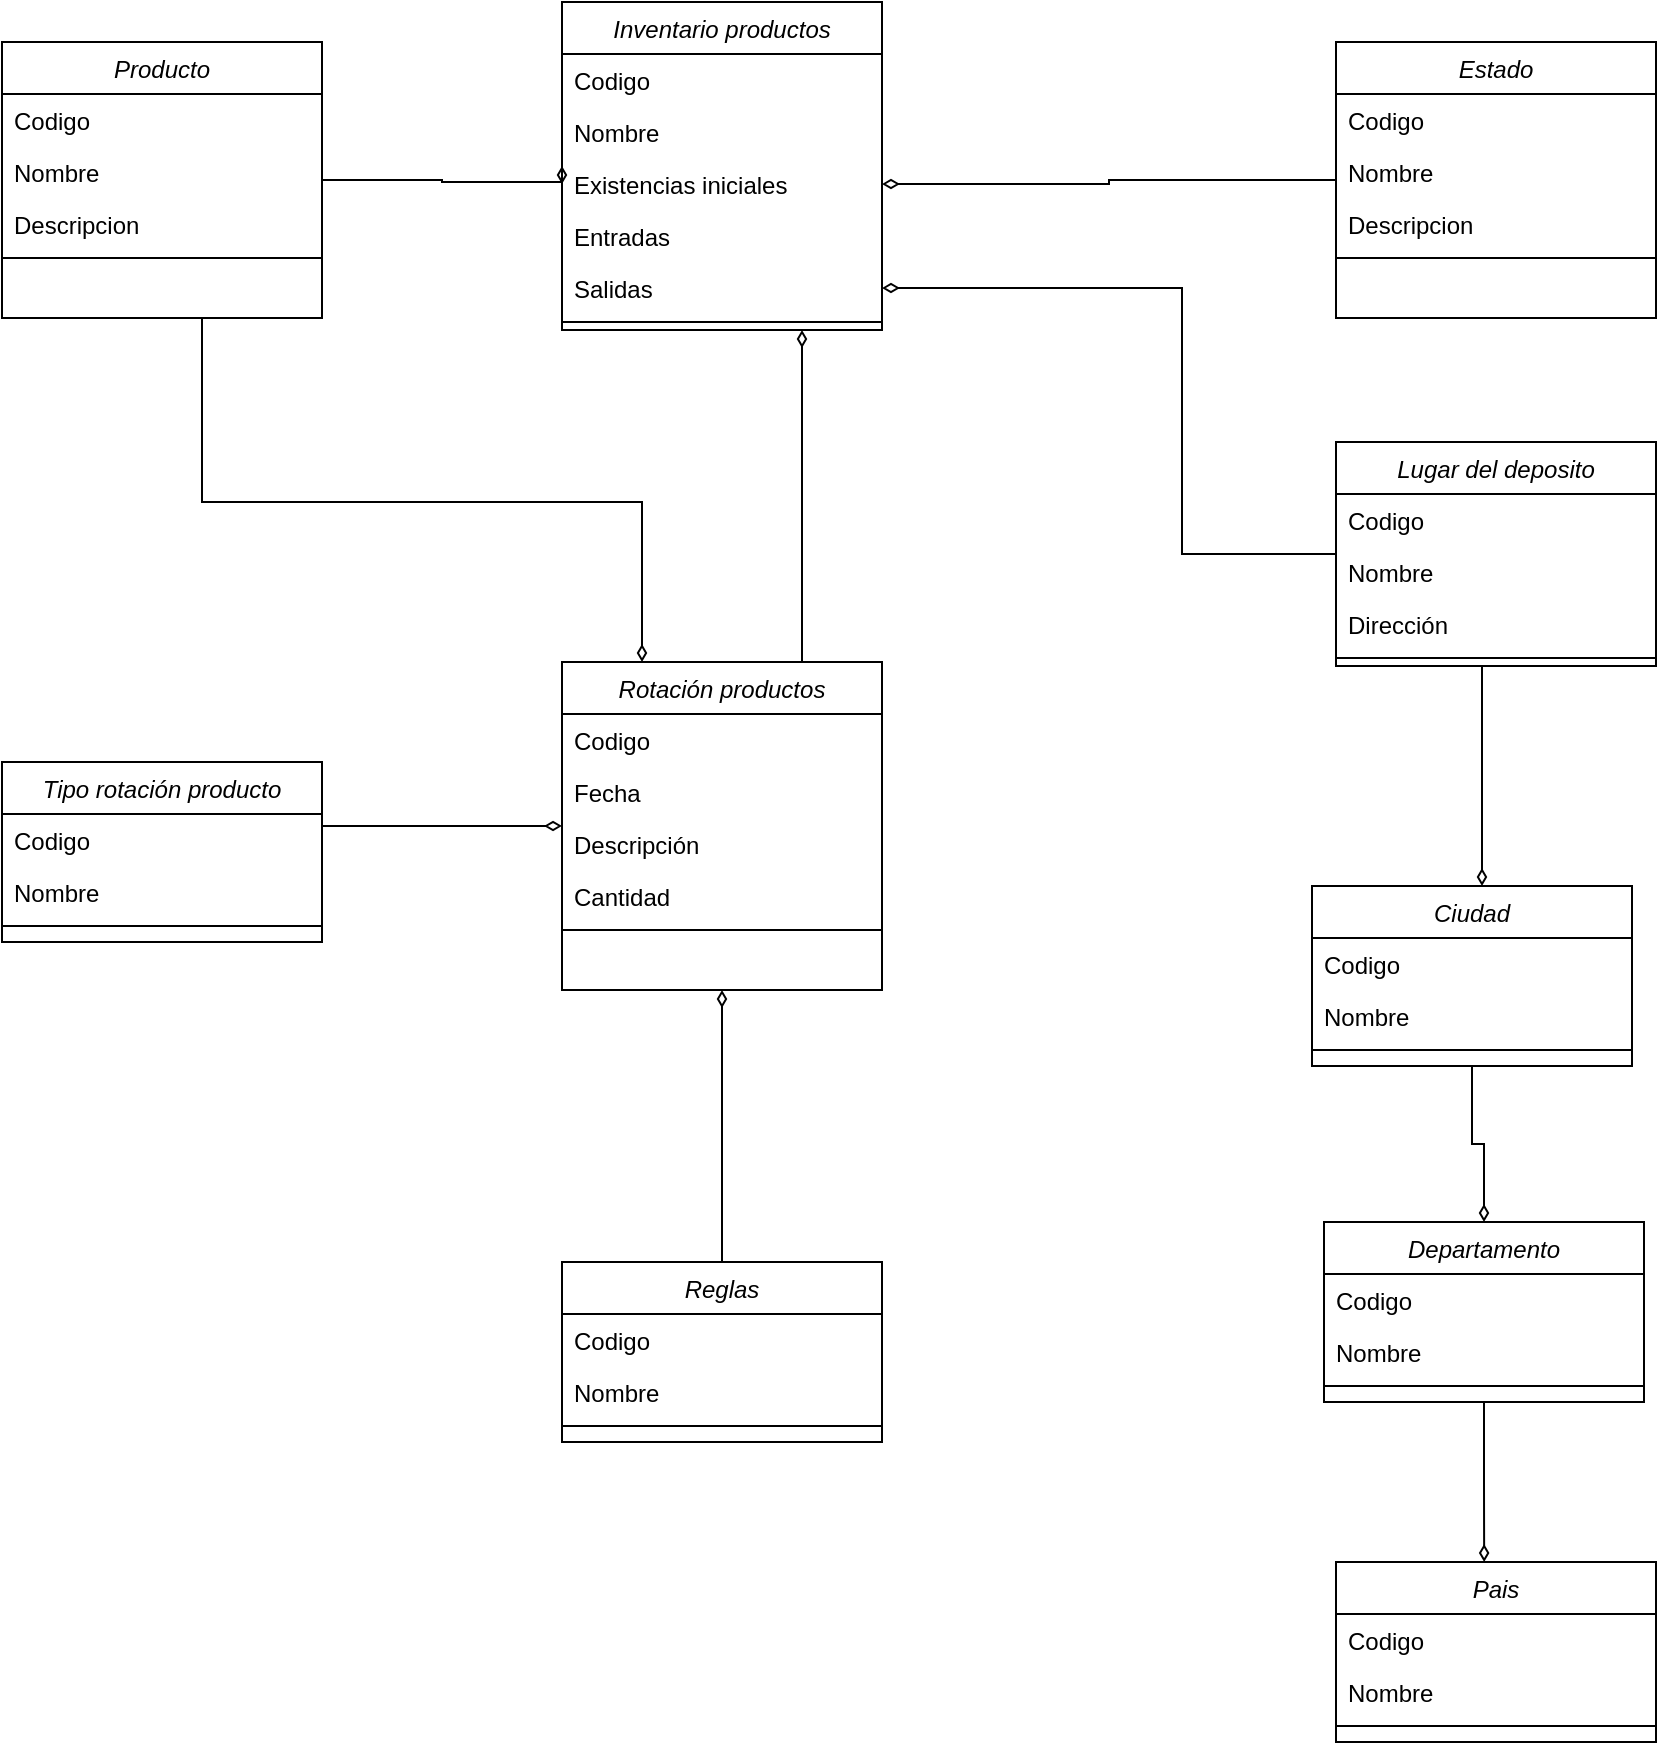 <mxfile version="20.2.7" type="github">
  <diagram id="C5RBs43oDa-KdzZeNtuy" name="Page-1">
    <mxGraphModel dx="1422" dy="786" grid="1" gridSize="10" guides="1" tooltips="1" connect="1" arrows="1" fold="1" page="1" pageScale="1" pageWidth="827" pageHeight="1169" math="0" shadow="0">
      <root>
        <mxCell id="WIyWlLk6GJQsqaUBKTNV-0" />
        <mxCell id="WIyWlLk6GJQsqaUBKTNV-1" parent="WIyWlLk6GJQsqaUBKTNV-0" />
        <mxCell id="MxCLA6IZUCIFPsz1tJCg-51" style="edgeStyle=orthogonalEdgeStyle;rounded=0;orthogonalLoop=1;jettySize=auto;html=1;entryX=0;entryY=0.5;entryDx=0;entryDy=0;endArrow=diamondThin;endFill=0;" edge="1" parent="WIyWlLk6GJQsqaUBKTNV-1" source="zkfFHV4jXpPFQw0GAbJ--0" target="MxCLA6IZUCIFPsz1tJCg-46">
          <mxGeometry relative="1" as="geometry">
            <Array as="points">
              <mxPoint x="220" y="449" />
              <mxPoint x="220" y="450" />
            </Array>
          </mxGeometry>
        </mxCell>
        <mxCell id="MxCLA6IZUCIFPsz1tJCg-52" style="edgeStyle=orthogonalEdgeStyle;rounded=0;orthogonalLoop=1;jettySize=auto;html=1;endArrow=diamondThin;endFill=0;" edge="1" parent="WIyWlLk6GJQsqaUBKTNV-1" source="zkfFHV4jXpPFQw0GAbJ--0" target="MxCLA6IZUCIFPsz1tJCg-15">
          <mxGeometry relative="1" as="geometry">
            <Array as="points">
              <mxPoint x="100" y="610" />
              <mxPoint x="320" y="610" />
            </Array>
          </mxGeometry>
        </mxCell>
        <mxCell id="zkfFHV4jXpPFQw0GAbJ--0" value="Producto" style="swimlane;fontStyle=2;align=center;verticalAlign=top;childLayout=stackLayout;horizontal=1;startSize=26;horizontalStack=0;resizeParent=1;resizeLast=0;collapsible=1;marginBottom=0;rounded=0;shadow=0;strokeWidth=1;" parent="WIyWlLk6GJQsqaUBKTNV-1" vertex="1">
          <mxGeometry y="380" width="160" height="138" as="geometry">
            <mxRectangle x="230" y="140" width="160" height="26" as="alternateBounds" />
          </mxGeometry>
        </mxCell>
        <mxCell id="zkfFHV4jXpPFQw0GAbJ--1" value="Codigo" style="text;align=left;verticalAlign=top;spacingLeft=4;spacingRight=4;overflow=hidden;rotatable=0;points=[[0,0.5],[1,0.5]];portConstraint=eastwest;" parent="zkfFHV4jXpPFQw0GAbJ--0" vertex="1">
          <mxGeometry y="26" width="160" height="26" as="geometry" />
        </mxCell>
        <mxCell id="zkfFHV4jXpPFQw0GAbJ--2" value="Nombre" style="text;align=left;verticalAlign=top;spacingLeft=4;spacingRight=4;overflow=hidden;rotatable=0;points=[[0,0.5],[1,0.5]];portConstraint=eastwest;rounded=0;shadow=0;html=0;" parent="zkfFHV4jXpPFQw0GAbJ--0" vertex="1">
          <mxGeometry y="52" width="160" height="26" as="geometry" />
        </mxCell>
        <mxCell id="zkfFHV4jXpPFQw0GAbJ--3" value="Descripcion" style="text;align=left;verticalAlign=top;spacingLeft=4;spacingRight=4;overflow=hidden;rotatable=0;points=[[0,0.5],[1,0.5]];portConstraint=eastwest;rounded=0;shadow=0;html=0;" parent="zkfFHV4jXpPFQw0GAbJ--0" vertex="1">
          <mxGeometry y="78" width="160" height="26" as="geometry" />
        </mxCell>
        <mxCell id="zkfFHV4jXpPFQw0GAbJ--4" value="" style="line;html=1;strokeWidth=1;align=left;verticalAlign=middle;spacingTop=-1;spacingLeft=3;spacingRight=3;rotatable=0;labelPosition=right;points=[];portConstraint=eastwest;" parent="zkfFHV4jXpPFQw0GAbJ--0" vertex="1">
          <mxGeometry y="104" width="160" height="8" as="geometry" />
        </mxCell>
        <mxCell id="MxCLA6IZUCIFPsz1tJCg-49" style="edgeStyle=orthogonalEdgeStyle;rounded=0;orthogonalLoop=1;jettySize=auto;html=1;entryX=1;entryY=0.5;entryDx=0;entryDy=0;endArrow=diamondThin;endFill=0;" edge="1" parent="WIyWlLk6GJQsqaUBKTNV-1" source="EfOnppjBUupVwu2yH1FR-80" target="MxCLA6IZUCIFPsz1tJCg-46">
          <mxGeometry relative="1" as="geometry" />
        </mxCell>
        <mxCell id="EfOnppjBUupVwu2yH1FR-80" value="Estado" style="swimlane;fontStyle=2;align=center;verticalAlign=top;childLayout=stackLayout;horizontal=1;startSize=26;horizontalStack=0;resizeParent=1;resizeLast=0;collapsible=1;marginBottom=0;rounded=0;shadow=0;strokeWidth=1;" parent="WIyWlLk6GJQsqaUBKTNV-1" vertex="1">
          <mxGeometry x="667" y="380" width="160" height="138" as="geometry">
            <mxRectangle x="230" y="140" width="160" height="26" as="alternateBounds" />
          </mxGeometry>
        </mxCell>
        <mxCell id="EfOnppjBUupVwu2yH1FR-81" value="Codigo" style="text;align=left;verticalAlign=top;spacingLeft=4;spacingRight=4;overflow=hidden;rotatable=0;points=[[0,0.5],[1,0.5]];portConstraint=eastwest;" parent="EfOnppjBUupVwu2yH1FR-80" vertex="1">
          <mxGeometry y="26" width="160" height="26" as="geometry" />
        </mxCell>
        <mxCell id="EfOnppjBUupVwu2yH1FR-82" value="Nombre" style="text;align=left;verticalAlign=top;spacingLeft=4;spacingRight=4;overflow=hidden;rotatable=0;points=[[0,0.5],[1,0.5]];portConstraint=eastwest;rounded=0;shadow=0;html=0;" parent="EfOnppjBUupVwu2yH1FR-80" vertex="1">
          <mxGeometry y="52" width="160" height="26" as="geometry" />
        </mxCell>
        <mxCell id="EfOnppjBUupVwu2yH1FR-83" value="Descripcion" style="text;align=left;verticalAlign=top;spacingLeft=4;spacingRight=4;overflow=hidden;rotatable=0;points=[[0,0.5],[1,0.5]];portConstraint=eastwest;rounded=0;shadow=0;html=0;" parent="EfOnppjBUupVwu2yH1FR-80" vertex="1">
          <mxGeometry y="78" width="160" height="26" as="geometry" />
        </mxCell>
        <mxCell id="EfOnppjBUupVwu2yH1FR-84" value="" style="line;html=1;strokeWidth=1;align=left;verticalAlign=middle;spacingTop=-1;spacingLeft=3;spacingRight=3;rotatable=0;labelPosition=right;points=[];portConstraint=eastwest;" parent="EfOnppjBUupVwu2yH1FR-80" vertex="1">
          <mxGeometry y="104" width="160" height="8" as="geometry" />
        </mxCell>
        <mxCell id="EfOnppjBUupVwu2yH1FR-85" value="Pais" style="swimlane;fontStyle=2;align=center;verticalAlign=top;childLayout=stackLayout;horizontal=1;startSize=26;horizontalStack=0;resizeParent=1;resizeLast=0;collapsible=1;marginBottom=0;rounded=0;shadow=0;strokeWidth=1;" parent="WIyWlLk6GJQsqaUBKTNV-1" vertex="1">
          <mxGeometry x="667" y="1140" width="160" height="90" as="geometry">
            <mxRectangle x="230" y="140" width="160" height="26" as="alternateBounds" />
          </mxGeometry>
        </mxCell>
        <mxCell id="EfOnppjBUupVwu2yH1FR-86" value="Codigo" style="text;align=left;verticalAlign=top;spacingLeft=4;spacingRight=4;overflow=hidden;rotatable=0;points=[[0,0.5],[1,0.5]];portConstraint=eastwest;" parent="EfOnppjBUupVwu2yH1FR-85" vertex="1">
          <mxGeometry y="26" width="160" height="26" as="geometry" />
        </mxCell>
        <mxCell id="EfOnppjBUupVwu2yH1FR-87" value="Nombre" style="text;align=left;verticalAlign=top;spacingLeft=4;spacingRight=4;overflow=hidden;rotatable=0;points=[[0,0.5],[1,0.5]];portConstraint=eastwest;rounded=0;shadow=0;html=0;" parent="EfOnppjBUupVwu2yH1FR-85" vertex="1">
          <mxGeometry y="52" width="160" height="26" as="geometry" />
        </mxCell>
        <mxCell id="EfOnppjBUupVwu2yH1FR-89" value="" style="line;html=1;strokeWidth=1;align=left;verticalAlign=middle;spacingTop=-1;spacingLeft=3;spacingRight=3;rotatable=0;labelPosition=right;points=[];portConstraint=eastwest;" parent="EfOnppjBUupVwu2yH1FR-85" vertex="1">
          <mxGeometry y="78" width="160" height="8" as="geometry" />
        </mxCell>
        <mxCell id="MxCLA6IZUCIFPsz1tJCg-41" style="edgeStyle=orthogonalEdgeStyle;rounded=0;orthogonalLoop=1;jettySize=auto;html=1;entryX=0.463;entryY=0;entryDx=0;entryDy=0;entryPerimeter=0;endArrow=diamondThin;endFill=0;" edge="1" parent="WIyWlLk6GJQsqaUBKTNV-1" source="EfOnppjBUupVwu2yH1FR-90" target="EfOnppjBUupVwu2yH1FR-85">
          <mxGeometry relative="1" as="geometry" />
        </mxCell>
        <mxCell id="EfOnppjBUupVwu2yH1FR-90" value="Departamento" style="swimlane;fontStyle=2;align=center;verticalAlign=top;childLayout=stackLayout;horizontal=1;startSize=26;horizontalStack=0;resizeParent=1;resizeLast=0;collapsible=1;marginBottom=0;rounded=0;shadow=0;strokeWidth=1;" parent="WIyWlLk6GJQsqaUBKTNV-1" vertex="1">
          <mxGeometry x="661" y="970" width="160" height="90" as="geometry">
            <mxRectangle x="230" y="140" width="160" height="26" as="alternateBounds" />
          </mxGeometry>
        </mxCell>
        <mxCell id="EfOnppjBUupVwu2yH1FR-91" value="Codigo" style="text;align=left;verticalAlign=top;spacingLeft=4;spacingRight=4;overflow=hidden;rotatable=0;points=[[0,0.5],[1,0.5]];portConstraint=eastwest;" parent="EfOnppjBUupVwu2yH1FR-90" vertex="1">
          <mxGeometry y="26" width="160" height="26" as="geometry" />
        </mxCell>
        <mxCell id="EfOnppjBUupVwu2yH1FR-92" value="Nombre" style="text;align=left;verticalAlign=top;spacingLeft=4;spacingRight=4;overflow=hidden;rotatable=0;points=[[0,0.5],[1,0.5]];portConstraint=eastwest;rounded=0;shadow=0;html=0;" parent="EfOnppjBUupVwu2yH1FR-90" vertex="1">
          <mxGeometry y="52" width="160" height="26" as="geometry" />
        </mxCell>
        <mxCell id="EfOnppjBUupVwu2yH1FR-94" value="" style="line;html=1;strokeWidth=1;align=left;verticalAlign=middle;spacingTop=-1;spacingLeft=3;spacingRight=3;rotatable=0;labelPosition=right;points=[];portConstraint=eastwest;" parent="EfOnppjBUupVwu2yH1FR-90" vertex="1">
          <mxGeometry y="78" width="160" height="8" as="geometry" />
        </mxCell>
        <mxCell id="MxCLA6IZUCIFPsz1tJCg-40" style="edgeStyle=orthogonalEdgeStyle;rounded=0;orthogonalLoop=1;jettySize=auto;html=1;entryX=0.5;entryY=0;entryDx=0;entryDy=0;endArrow=diamondThin;endFill=0;" edge="1" parent="WIyWlLk6GJQsqaUBKTNV-1" source="MxCLA6IZUCIFPsz1tJCg-0" target="EfOnppjBUupVwu2yH1FR-90">
          <mxGeometry relative="1" as="geometry" />
        </mxCell>
        <mxCell id="MxCLA6IZUCIFPsz1tJCg-0" value="Ciudad" style="swimlane;fontStyle=2;align=center;verticalAlign=top;childLayout=stackLayout;horizontal=1;startSize=26;horizontalStack=0;resizeParent=1;resizeLast=0;collapsible=1;marginBottom=0;rounded=0;shadow=0;strokeWidth=1;" vertex="1" parent="WIyWlLk6GJQsqaUBKTNV-1">
          <mxGeometry x="655" y="802" width="160" height="90" as="geometry">
            <mxRectangle x="230" y="140" width="160" height="26" as="alternateBounds" />
          </mxGeometry>
        </mxCell>
        <mxCell id="MxCLA6IZUCIFPsz1tJCg-1" value="Codigo" style="text;align=left;verticalAlign=top;spacingLeft=4;spacingRight=4;overflow=hidden;rotatable=0;points=[[0,0.5],[1,0.5]];portConstraint=eastwest;" vertex="1" parent="MxCLA6IZUCIFPsz1tJCg-0">
          <mxGeometry y="26" width="160" height="26" as="geometry" />
        </mxCell>
        <mxCell id="MxCLA6IZUCIFPsz1tJCg-2" value="Nombre" style="text;align=left;verticalAlign=top;spacingLeft=4;spacingRight=4;overflow=hidden;rotatable=0;points=[[0,0.5],[1,0.5]];portConstraint=eastwest;rounded=0;shadow=0;html=0;" vertex="1" parent="MxCLA6IZUCIFPsz1tJCg-0">
          <mxGeometry y="52" width="160" height="26" as="geometry" />
        </mxCell>
        <mxCell id="MxCLA6IZUCIFPsz1tJCg-3" value="" style="line;html=1;strokeWidth=1;align=left;verticalAlign=middle;spacingTop=-1;spacingLeft=3;spacingRight=3;rotatable=0;labelPosition=right;points=[];portConstraint=eastwest;" vertex="1" parent="MxCLA6IZUCIFPsz1tJCg-0">
          <mxGeometry y="78" width="160" height="8" as="geometry" />
        </mxCell>
        <mxCell id="MxCLA6IZUCIFPsz1tJCg-39" style="edgeStyle=orthogonalEdgeStyle;rounded=0;orthogonalLoop=1;jettySize=auto;html=1;endArrow=diamondThin;endFill=0;" edge="1" parent="WIyWlLk6GJQsqaUBKTNV-1" source="MxCLA6IZUCIFPsz1tJCg-5">
          <mxGeometry relative="1" as="geometry">
            <mxPoint x="740" y="802" as="targetPoint" />
            <Array as="points">
              <mxPoint x="740" y="802" />
            </Array>
          </mxGeometry>
        </mxCell>
        <mxCell id="MxCLA6IZUCIFPsz1tJCg-50" style="edgeStyle=orthogonalEdgeStyle;rounded=0;orthogonalLoop=1;jettySize=auto;html=1;endArrow=diamondThin;endFill=0;" edge="1" parent="WIyWlLk6GJQsqaUBKTNV-1" source="MxCLA6IZUCIFPsz1tJCg-5" target="MxCLA6IZUCIFPsz1tJCg-47">
          <mxGeometry relative="1" as="geometry">
            <Array as="points">
              <mxPoint x="590" y="636" />
              <mxPoint x="590" y="503" />
            </Array>
          </mxGeometry>
        </mxCell>
        <mxCell id="MxCLA6IZUCIFPsz1tJCg-5" value="Lugar del deposito" style="swimlane;fontStyle=2;align=center;verticalAlign=top;childLayout=stackLayout;horizontal=1;startSize=26;horizontalStack=0;resizeParent=1;resizeLast=0;collapsible=1;marginBottom=0;rounded=0;shadow=0;strokeWidth=1;" vertex="1" parent="WIyWlLk6GJQsqaUBKTNV-1">
          <mxGeometry x="667" y="580" width="160" height="112" as="geometry">
            <mxRectangle x="230" y="140" width="160" height="26" as="alternateBounds" />
          </mxGeometry>
        </mxCell>
        <mxCell id="MxCLA6IZUCIFPsz1tJCg-6" value="Codigo" style="text;align=left;verticalAlign=top;spacingLeft=4;spacingRight=4;overflow=hidden;rotatable=0;points=[[0,0.5],[1,0.5]];portConstraint=eastwest;" vertex="1" parent="MxCLA6IZUCIFPsz1tJCg-5">
          <mxGeometry y="26" width="160" height="26" as="geometry" />
        </mxCell>
        <mxCell id="MxCLA6IZUCIFPsz1tJCg-7" value="Nombre" style="text;align=left;verticalAlign=top;spacingLeft=4;spacingRight=4;overflow=hidden;rotatable=0;points=[[0,0.5],[1,0.5]];portConstraint=eastwest;rounded=0;shadow=0;html=0;" vertex="1" parent="MxCLA6IZUCIFPsz1tJCg-5">
          <mxGeometry y="52" width="160" height="26" as="geometry" />
        </mxCell>
        <mxCell id="MxCLA6IZUCIFPsz1tJCg-9" value="Dirección" style="text;align=left;verticalAlign=top;spacingLeft=4;spacingRight=4;overflow=hidden;rotatable=0;points=[[0,0.5],[1,0.5]];portConstraint=eastwest;rounded=0;shadow=0;html=0;" vertex="1" parent="MxCLA6IZUCIFPsz1tJCg-5">
          <mxGeometry y="78" width="160" height="26" as="geometry" />
        </mxCell>
        <mxCell id="MxCLA6IZUCIFPsz1tJCg-8" value="" style="line;html=1;strokeWidth=1;align=left;verticalAlign=middle;spacingTop=-1;spacingLeft=3;spacingRight=3;rotatable=0;labelPosition=right;points=[];portConstraint=eastwest;" vertex="1" parent="MxCLA6IZUCIFPsz1tJCg-5">
          <mxGeometry y="104" width="160" height="8" as="geometry" />
        </mxCell>
        <mxCell id="MxCLA6IZUCIFPsz1tJCg-42" style="edgeStyle=orthogonalEdgeStyle;rounded=0;orthogonalLoop=1;jettySize=auto;html=1;entryX=0.5;entryY=1;entryDx=0;entryDy=0;endArrow=diamondThin;endFill=0;" edge="1" parent="WIyWlLk6GJQsqaUBKTNV-1" source="MxCLA6IZUCIFPsz1tJCg-11" target="MxCLA6IZUCIFPsz1tJCg-15">
          <mxGeometry relative="1" as="geometry" />
        </mxCell>
        <mxCell id="MxCLA6IZUCIFPsz1tJCg-11" value="Reglas" style="swimlane;fontStyle=2;align=center;verticalAlign=top;childLayout=stackLayout;horizontal=1;startSize=26;horizontalStack=0;resizeParent=1;resizeLast=0;collapsible=1;marginBottom=0;rounded=0;shadow=0;strokeWidth=1;" vertex="1" parent="WIyWlLk6GJQsqaUBKTNV-1">
          <mxGeometry x="280" y="990" width="160" height="90" as="geometry">
            <mxRectangle x="230" y="140" width="160" height="26" as="alternateBounds" />
          </mxGeometry>
        </mxCell>
        <mxCell id="MxCLA6IZUCIFPsz1tJCg-12" value="Codigo" style="text;align=left;verticalAlign=top;spacingLeft=4;spacingRight=4;overflow=hidden;rotatable=0;points=[[0,0.5],[1,0.5]];portConstraint=eastwest;" vertex="1" parent="MxCLA6IZUCIFPsz1tJCg-11">
          <mxGeometry y="26" width="160" height="26" as="geometry" />
        </mxCell>
        <mxCell id="MxCLA6IZUCIFPsz1tJCg-13" value="Nombre" style="text;align=left;verticalAlign=top;spacingLeft=4;spacingRight=4;overflow=hidden;rotatable=0;points=[[0,0.5],[1,0.5]];portConstraint=eastwest;rounded=0;shadow=0;html=0;" vertex="1" parent="MxCLA6IZUCIFPsz1tJCg-11">
          <mxGeometry y="52" width="160" height="26" as="geometry" />
        </mxCell>
        <mxCell id="MxCLA6IZUCIFPsz1tJCg-14" value="" style="line;html=1;strokeWidth=1;align=left;verticalAlign=middle;spacingTop=-1;spacingLeft=3;spacingRight=3;rotatable=0;labelPosition=right;points=[];portConstraint=eastwest;" vertex="1" parent="MxCLA6IZUCIFPsz1tJCg-11">
          <mxGeometry y="78" width="160" height="8" as="geometry" />
        </mxCell>
        <mxCell id="MxCLA6IZUCIFPsz1tJCg-45" style="edgeStyle=orthogonalEdgeStyle;rounded=0;orthogonalLoop=1;jettySize=auto;html=1;entryX=0.75;entryY=1;entryDx=0;entryDy=0;endArrow=diamondThin;endFill=0;" edge="1" parent="WIyWlLk6GJQsqaUBKTNV-1" source="MxCLA6IZUCIFPsz1tJCg-15" target="MxCLA6IZUCIFPsz1tJCg-28">
          <mxGeometry relative="1" as="geometry">
            <Array as="points">
              <mxPoint x="400" y="630" />
              <mxPoint x="400" y="630" />
            </Array>
          </mxGeometry>
        </mxCell>
        <mxCell id="MxCLA6IZUCIFPsz1tJCg-15" value="Rotación productos" style="swimlane;fontStyle=2;align=center;verticalAlign=top;childLayout=stackLayout;horizontal=1;startSize=26;horizontalStack=0;resizeParent=1;resizeLast=0;collapsible=1;marginBottom=0;rounded=0;shadow=0;strokeWidth=1;" vertex="1" parent="WIyWlLk6GJQsqaUBKTNV-1">
          <mxGeometry x="280" y="690" width="160" height="164" as="geometry">
            <mxRectangle x="230" y="140" width="160" height="26" as="alternateBounds" />
          </mxGeometry>
        </mxCell>
        <mxCell id="MxCLA6IZUCIFPsz1tJCg-16" value="Codigo" style="text;align=left;verticalAlign=top;spacingLeft=4;spacingRight=4;overflow=hidden;rotatable=0;points=[[0,0.5],[1,0.5]];portConstraint=eastwest;" vertex="1" parent="MxCLA6IZUCIFPsz1tJCg-15">
          <mxGeometry y="26" width="160" height="26" as="geometry" />
        </mxCell>
        <mxCell id="MxCLA6IZUCIFPsz1tJCg-17" value="Fecha" style="text;align=left;verticalAlign=top;spacingLeft=4;spacingRight=4;overflow=hidden;rotatable=0;points=[[0,0.5],[1,0.5]];portConstraint=eastwest;rounded=0;shadow=0;html=0;" vertex="1" parent="MxCLA6IZUCIFPsz1tJCg-15">
          <mxGeometry y="52" width="160" height="26" as="geometry" />
        </mxCell>
        <mxCell id="MxCLA6IZUCIFPsz1tJCg-20" value="Descripción" style="text;align=left;verticalAlign=top;spacingLeft=4;spacingRight=4;overflow=hidden;rotatable=0;points=[[0,0.5],[1,0.5]];portConstraint=eastwest;rounded=0;shadow=0;html=0;" vertex="1" parent="MxCLA6IZUCIFPsz1tJCg-15">
          <mxGeometry y="78" width="160" height="26" as="geometry" />
        </mxCell>
        <mxCell id="MxCLA6IZUCIFPsz1tJCg-21" value="Cantidad" style="text;align=left;verticalAlign=top;spacingLeft=4;spacingRight=4;overflow=hidden;rotatable=0;points=[[0,0.5],[1,0.5]];portConstraint=eastwest;rounded=0;shadow=0;html=0;" vertex="1" parent="MxCLA6IZUCIFPsz1tJCg-15">
          <mxGeometry y="104" width="160" height="26" as="geometry" />
        </mxCell>
        <mxCell id="MxCLA6IZUCIFPsz1tJCg-18" value="" style="line;html=1;strokeWidth=1;align=left;verticalAlign=middle;spacingTop=-1;spacingLeft=3;spacingRight=3;rotatable=0;labelPosition=right;points=[];portConstraint=eastwest;" vertex="1" parent="MxCLA6IZUCIFPsz1tJCg-15">
          <mxGeometry y="130" width="160" height="8" as="geometry" />
        </mxCell>
        <mxCell id="MxCLA6IZUCIFPsz1tJCg-44" style="edgeStyle=orthogonalEdgeStyle;rounded=0;orthogonalLoop=1;jettySize=auto;html=1;endArrow=diamondThin;endFill=0;" edge="1" parent="WIyWlLk6GJQsqaUBKTNV-1" source="MxCLA6IZUCIFPsz1tJCg-24" target="MxCLA6IZUCIFPsz1tJCg-15">
          <mxGeometry relative="1" as="geometry">
            <Array as="points">
              <mxPoint x="210" y="772" />
              <mxPoint x="210" y="772" />
            </Array>
          </mxGeometry>
        </mxCell>
        <mxCell id="MxCLA6IZUCIFPsz1tJCg-24" value="Tipo rotación producto" style="swimlane;fontStyle=2;align=center;verticalAlign=top;childLayout=stackLayout;horizontal=1;startSize=26;horizontalStack=0;resizeParent=1;resizeLast=0;collapsible=1;marginBottom=0;rounded=0;shadow=0;strokeWidth=1;" vertex="1" parent="WIyWlLk6GJQsqaUBKTNV-1">
          <mxGeometry y="740" width="160" height="90" as="geometry">
            <mxRectangle x="230" y="140" width="160" height="26" as="alternateBounds" />
          </mxGeometry>
        </mxCell>
        <mxCell id="MxCLA6IZUCIFPsz1tJCg-25" value="Codigo" style="text;align=left;verticalAlign=top;spacingLeft=4;spacingRight=4;overflow=hidden;rotatable=0;points=[[0,0.5],[1,0.5]];portConstraint=eastwest;" vertex="1" parent="MxCLA6IZUCIFPsz1tJCg-24">
          <mxGeometry y="26" width="160" height="26" as="geometry" />
        </mxCell>
        <mxCell id="MxCLA6IZUCIFPsz1tJCg-26" value="Nombre" style="text;align=left;verticalAlign=top;spacingLeft=4;spacingRight=4;overflow=hidden;rotatable=0;points=[[0,0.5],[1,0.5]];portConstraint=eastwest;rounded=0;shadow=0;html=0;" vertex="1" parent="MxCLA6IZUCIFPsz1tJCg-24">
          <mxGeometry y="52" width="160" height="26" as="geometry" />
        </mxCell>
        <mxCell id="MxCLA6IZUCIFPsz1tJCg-27" value="" style="line;html=1;strokeWidth=1;align=left;verticalAlign=middle;spacingTop=-1;spacingLeft=3;spacingRight=3;rotatable=0;labelPosition=right;points=[];portConstraint=eastwest;" vertex="1" parent="MxCLA6IZUCIFPsz1tJCg-24">
          <mxGeometry y="78" width="160" height="8" as="geometry" />
        </mxCell>
        <mxCell id="MxCLA6IZUCIFPsz1tJCg-28" value="Inventario productos" style="swimlane;fontStyle=2;align=center;verticalAlign=top;childLayout=stackLayout;horizontal=1;startSize=26;horizontalStack=0;resizeParent=1;resizeLast=0;collapsible=1;marginBottom=0;rounded=0;shadow=0;strokeWidth=1;" vertex="1" parent="WIyWlLk6GJQsqaUBKTNV-1">
          <mxGeometry x="280" y="360" width="160" height="164" as="geometry">
            <mxRectangle x="230" y="140" width="160" height="26" as="alternateBounds" />
          </mxGeometry>
        </mxCell>
        <mxCell id="MxCLA6IZUCIFPsz1tJCg-29" value="Codigo" style="text;align=left;verticalAlign=top;spacingLeft=4;spacingRight=4;overflow=hidden;rotatable=0;points=[[0,0.5],[1,0.5]];portConstraint=eastwest;" vertex="1" parent="MxCLA6IZUCIFPsz1tJCg-28">
          <mxGeometry y="26" width="160" height="26" as="geometry" />
        </mxCell>
        <mxCell id="MxCLA6IZUCIFPsz1tJCg-30" value="Nombre" style="text;align=left;verticalAlign=top;spacingLeft=4;spacingRight=4;overflow=hidden;rotatable=0;points=[[0,0.5],[1,0.5]];portConstraint=eastwest;rounded=0;shadow=0;html=0;" vertex="1" parent="MxCLA6IZUCIFPsz1tJCg-28">
          <mxGeometry y="52" width="160" height="26" as="geometry" />
        </mxCell>
        <mxCell id="MxCLA6IZUCIFPsz1tJCg-46" value="Existencias iniciales" style="text;align=left;verticalAlign=top;spacingLeft=4;spacingRight=4;overflow=hidden;rotatable=0;points=[[0,0.5],[1,0.5]];portConstraint=eastwest;rounded=0;shadow=0;html=0;" vertex="1" parent="MxCLA6IZUCIFPsz1tJCg-28">
          <mxGeometry y="78" width="160" height="26" as="geometry" />
        </mxCell>
        <mxCell id="MxCLA6IZUCIFPsz1tJCg-48" value="Entradas" style="text;align=left;verticalAlign=top;spacingLeft=4;spacingRight=4;overflow=hidden;rotatable=0;points=[[0,0.5],[1,0.5]];portConstraint=eastwest;rounded=0;shadow=0;html=0;" vertex="1" parent="MxCLA6IZUCIFPsz1tJCg-28">
          <mxGeometry y="104" width="160" height="26" as="geometry" />
        </mxCell>
        <mxCell id="MxCLA6IZUCIFPsz1tJCg-47" value="Salidas" style="text;align=left;verticalAlign=top;spacingLeft=4;spacingRight=4;overflow=hidden;rotatable=0;points=[[0,0.5],[1,0.5]];portConstraint=eastwest;rounded=0;shadow=0;html=0;" vertex="1" parent="MxCLA6IZUCIFPsz1tJCg-28">
          <mxGeometry y="130" width="160" height="26" as="geometry" />
        </mxCell>
        <mxCell id="MxCLA6IZUCIFPsz1tJCg-31" value="" style="line;html=1;strokeWidth=1;align=left;verticalAlign=middle;spacingTop=-1;spacingLeft=3;spacingRight=3;rotatable=0;labelPosition=right;points=[];portConstraint=eastwest;" vertex="1" parent="MxCLA6IZUCIFPsz1tJCg-28">
          <mxGeometry y="156" width="160" height="8" as="geometry" />
        </mxCell>
      </root>
    </mxGraphModel>
  </diagram>
</mxfile>
